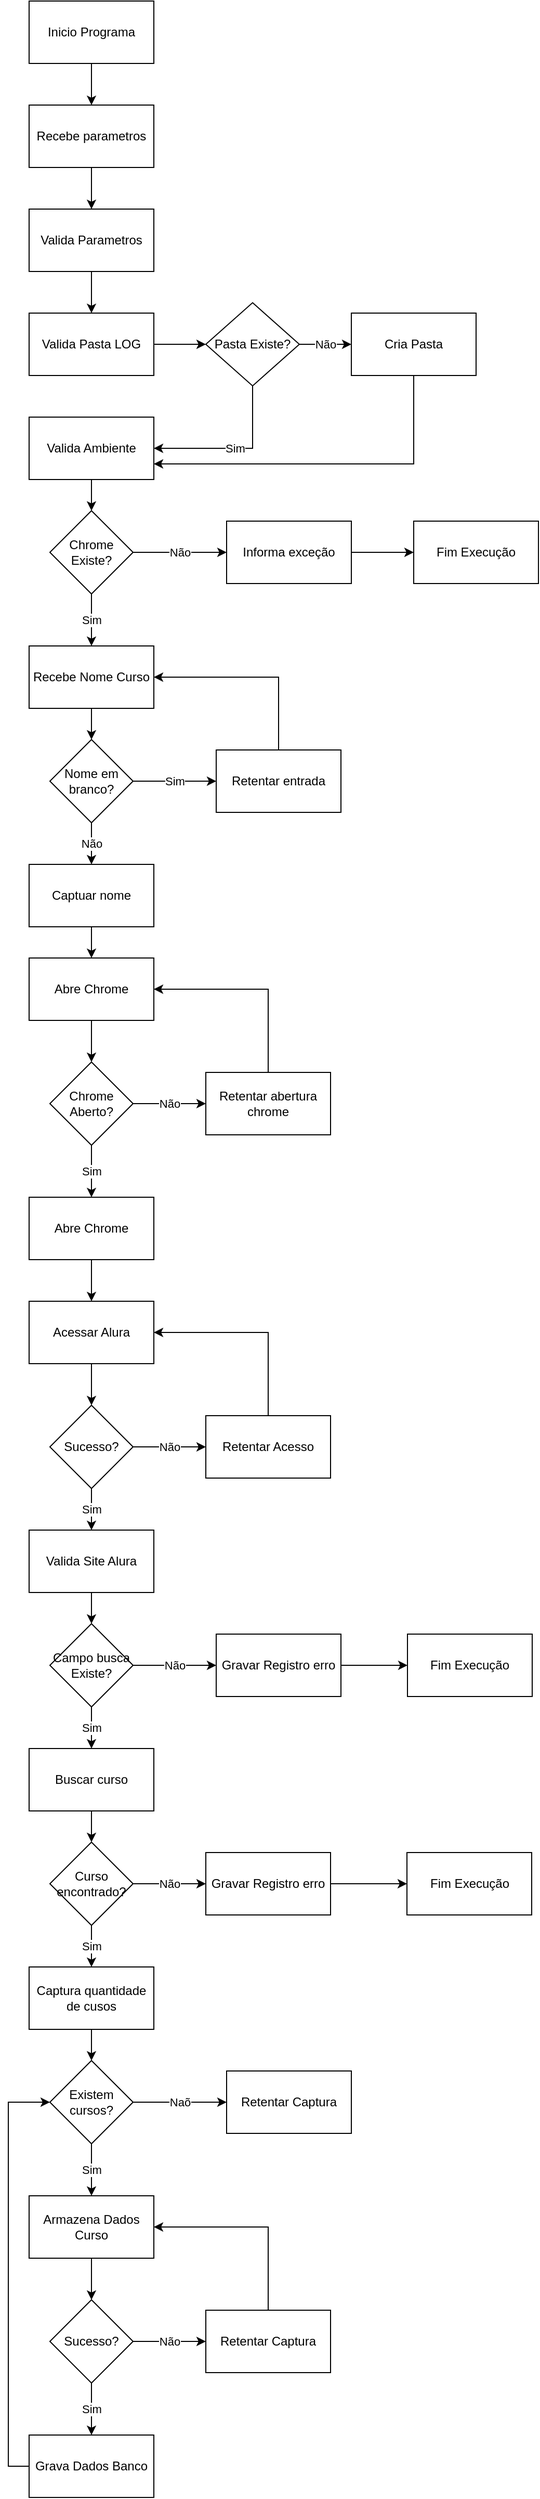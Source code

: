 <mxfile version="20.3.0" type="device"><diagram id="UJPH2ZQYphaxS8EfUfww" name="Página-1"><mxGraphModel dx="1018" dy="1700" grid="1" gridSize="10" guides="1" tooltips="1" connect="1" arrows="1" fold="1" page="1" pageScale="1" pageWidth="827" pageHeight="1169" math="0" shadow="0"><root><mxCell id="0"/><mxCell id="1" parent="0"/><mxCell id="Ck94WXgZyblLGc1j7kpH-4" style="edgeStyle=orthogonalEdgeStyle;rounded=0;orthogonalLoop=1;jettySize=auto;html=1;exitX=0.5;exitY=1;exitDx=0;exitDy=0;entryX=0.5;entryY=0;entryDx=0;entryDy=0;" edge="1" parent="1" source="j4ky8cEnAvulfvaqjkqF-1" target="Ck94WXgZyblLGc1j7kpH-3"><mxGeometry relative="1" as="geometry"/></mxCell><mxCell id="j4ky8cEnAvulfvaqjkqF-1" value="Recebe parametros" style="rounded=0;whiteSpace=wrap;html=1;" parent="1" vertex="1"><mxGeometry x="50" y="-50" width="120" height="60" as="geometry"/></mxCell><mxCell id="j4ky8cEnAvulfvaqjkqF-6" style="edgeStyle=orthogonalEdgeStyle;rounded=0;orthogonalLoop=1;jettySize=auto;html=1;exitX=0.5;exitY=1;exitDx=0;exitDy=0;" parent="1" source="j4ky8cEnAvulfvaqjkqF-2" target="j4ky8cEnAvulfvaqjkqF-5" edge="1"><mxGeometry relative="1" as="geometry"/></mxCell><mxCell id="j4ky8cEnAvulfvaqjkqF-2" value="Recebe Nome Curso" style="rounded=0;whiteSpace=wrap;html=1;" parent="1" vertex="1"><mxGeometry x="50" y="470" width="120" height="60" as="geometry"/></mxCell><mxCell id="j4ky8cEnAvulfvaqjkqF-8" value="Sim" style="edgeStyle=orthogonalEdgeStyle;rounded=0;orthogonalLoop=1;jettySize=auto;html=1;exitX=1;exitY=0.5;exitDx=0;exitDy=0;" parent="1" source="j4ky8cEnAvulfvaqjkqF-5" target="j4ky8cEnAvulfvaqjkqF-7" edge="1"><mxGeometry relative="1" as="geometry"/></mxCell><mxCell id="j4ky8cEnAvulfvaqjkqF-11" value="Não" style="edgeStyle=orthogonalEdgeStyle;rounded=0;orthogonalLoop=1;jettySize=auto;html=1;exitX=0.5;exitY=1;exitDx=0;exitDy=0;" parent="1" source="j4ky8cEnAvulfvaqjkqF-5" target="j4ky8cEnAvulfvaqjkqF-10" edge="1"><mxGeometry relative="1" as="geometry"/></mxCell><mxCell id="j4ky8cEnAvulfvaqjkqF-5" value="Nome em branco?" style="rhombus;whiteSpace=wrap;html=1;" parent="1" vertex="1"><mxGeometry x="70" y="560" width="80" height="80" as="geometry"/></mxCell><mxCell id="j4ky8cEnAvulfvaqjkqF-9" style="edgeStyle=orthogonalEdgeStyle;rounded=0;orthogonalLoop=1;jettySize=auto;html=1;exitX=0.5;exitY=0;exitDx=0;exitDy=0;entryX=1;entryY=0.5;entryDx=0;entryDy=0;" parent="1" source="j4ky8cEnAvulfvaqjkqF-7" target="j4ky8cEnAvulfvaqjkqF-2" edge="1"><mxGeometry relative="1" as="geometry"/></mxCell><mxCell id="j4ky8cEnAvulfvaqjkqF-7" value="Retentar entrada" style="rounded=0;whiteSpace=wrap;html=1;" parent="1" vertex="1"><mxGeometry x="230" y="570" width="120" height="60" as="geometry"/></mxCell><mxCell id="j4ky8cEnAvulfvaqjkqF-30" style="edgeStyle=orthogonalEdgeStyle;rounded=0;orthogonalLoop=1;jettySize=auto;html=1;exitX=0.5;exitY=1;exitDx=0;exitDy=0;entryX=0.5;entryY=0;entryDx=0;entryDy=0;" parent="1" source="j4ky8cEnAvulfvaqjkqF-10" target="j4ky8cEnAvulfvaqjkqF-29" edge="1"><mxGeometry relative="1" as="geometry"/></mxCell><mxCell id="j4ky8cEnAvulfvaqjkqF-10" value="Captuar nome" style="rounded=0;whiteSpace=wrap;html=1;" parent="1" vertex="1"><mxGeometry x="50" y="680" width="120" height="60" as="geometry"/></mxCell><mxCell id="j4ky8cEnAvulfvaqjkqF-19" style="edgeStyle=orthogonalEdgeStyle;rounded=0;orthogonalLoop=1;jettySize=auto;html=1;exitX=1;exitY=0.5;exitDx=0;exitDy=0;entryX=0;entryY=0.5;entryDx=0;entryDy=0;" parent="1" source="j4ky8cEnAvulfvaqjkqF-12" target="j4ky8cEnAvulfvaqjkqF-18" edge="1"><mxGeometry relative="1" as="geometry"/></mxCell><mxCell id="j4ky8cEnAvulfvaqjkqF-12" value="Valida Pasta LOG" style="rounded=0;whiteSpace=wrap;html=1;" parent="1" vertex="1"><mxGeometry x="50" y="150" width="120" height="60" as="geometry"/></mxCell><mxCell id="j4ky8cEnAvulfvaqjkqF-24" style="edgeStyle=orthogonalEdgeStyle;rounded=0;orthogonalLoop=1;jettySize=auto;html=1;exitX=0.5;exitY=1;exitDx=0;exitDy=0;" parent="1" source="j4ky8cEnAvulfvaqjkqF-13" target="j4ky8cEnAvulfvaqjkqF-17" edge="1"><mxGeometry relative="1" as="geometry"/></mxCell><mxCell id="j4ky8cEnAvulfvaqjkqF-13" value="Valida Ambiente" style="rounded=0;whiteSpace=wrap;html=1;" parent="1" vertex="1"><mxGeometry x="50" y="250" width="120" height="60" as="geometry"/></mxCell><mxCell id="j4ky8cEnAvulfvaqjkqF-27" value="Sim" style="edgeStyle=orthogonalEdgeStyle;rounded=0;orthogonalLoop=1;jettySize=auto;html=1;exitX=0.5;exitY=1;exitDx=0;exitDy=0;" parent="1" source="j4ky8cEnAvulfvaqjkqF-17" target="j4ky8cEnAvulfvaqjkqF-2" edge="1"><mxGeometry relative="1" as="geometry"/></mxCell><mxCell id="j4ky8cEnAvulfvaqjkqF-80" value="Não" style="edgeStyle=orthogonalEdgeStyle;rounded=0;orthogonalLoop=1;jettySize=auto;html=1;exitX=1;exitY=0.5;exitDx=0;exitDy=0;" parent="1" source="j4ky8cEnAvulfvaqjkqF-17" target="j4ky8cEnAvulfvaqjkqF-79" edge="1"><mxGeometry relative="1" as="geometry"/></mxCell><mxCell id="j4ky8cEnAvulfvaqjkqF-17" value="Chrome Existe?" style="rhombus;whiteSpace=wrap;html=1;" parent="1" vertex="1"><mxGeometry x="70" y="340" width="80" height="80" as="geometry"/></mxCell><mxCell id="j4ky8cEnAvulfvaqjkqF-20" value="Sim" style="edgeStyle=orthogonalEdgeStyle;rounded=0;orthogonalLoop=1;jettySize=auto;html=1;exitX=0.5;exitY=1;exitDx=0;exitDy=0;entryX=1;entryY=0.5;entryDx=0;entryDy=0;" parent="1" source="j4ky8cEnAvulfvaqjkqF-18" target="j4ky8cEnAvulfvaqjkqF-13" edge="1"><mxGeometry relative="1" as="geometry"/></mxCell><mxCell id="j4ky8cEnAvulfvaqjkqF-22" value="Não" style="edgeStyle=orthogonalEdgeStyle;rounded=0;orthogonalLoop=1;jettySize=auto;html=1;exitX=1;exitY=0.5;exitDx=0;exitDy=0;entryX=0;entryY=0.5;entryDx=0;entryDy=0;" parent="1" source="j4ky8cEnAvulfvaqjkqF-18" target="j4ky8cEnAvulfvaqjkqF-21" edge="1"><mxGeometry relative="1" as="geometry"/></mxCell><mxCell id="j4ky8cEnAvulfvaqjkqF-18" value="Pasta Existe?" style="rhombus;whiteSpace=wrap;html=1;" parent="1" vertex="1"><mxGeometry x="220" y="140" width="90" height="80" as="geometry"/></mxCell><mxCell id="j4ky8cEnAvulfvaqjkqF-23" style="edgeStyle=orthogonalEdgeStyle;rounded=0;orthogonalLoop=1;jettySize=auto;html=1;exitX=0.5;exitY=1;exitDx=0;exitDy=0;entryX=1;entryY=0.75;entryDx=0;entryDy=0;" parent="1" source="j4ky8cEnAvulfvaqjkqF-21" target="j4ky8cEnAvulfvaqjkqF-13" edge="1"><mxGeometry relative="1" as="geometry"/></mxCell><mxCell id="j4ky8cEnAvulfvaqjkqF-21" value="Cria Pasta&lt;br&gt;" style="rounded=0;whiteSpace=wrap;html=1;" parent="1" vertex="1"><mxGeometry x="360" y="150" width="120" height="60" as="geometry"/></mxCell><mxCell id="j4ky8cEnAvulfvaqjkqF-25" value="Fim Execução" style="rounded=0;whiteSpace=wrap;html=1;" parent="1" vertex="1"><mxGeometry x="420" y="350" width="120" height="60" as="geometry"/></mxCell><mxCell id="j4ky8cEnAvulfvaqjkqF-32" style="edgeStyle=orthogonalEdgeStyle;rounded=0;orthogonalLoop=1;jettySize=auto;html=1;exitX=0.5;exitY=1;exitDx=0;exitDy=0;" parent="1" source="j4ky8cEnAvulfvaqjkqF-29" target="j4ky8cEnAvulfvaqjkqF-31" edge="1"><mxGeometry relative="1" as="geometry"/></mxCell><mxCell id="j4ky8cEnAvulfvaqjkqF-29" value="Abre Chrome" style="rounded=0;whiteSpace=wrap;html=1;" parent="1" vertex="1"><mxGeometry x="50" y="770" width="120" height="60" as="geometry"/></mxCell><mxCell id="j4ky8cEnAvulfvaqjkqF-34" value="Não" style="edgeStyle=orthogonalEdgeStyle;rounded=0;orthogonalLoop=1;jettySize=auto;html=1;exitX=1;exitY=0.5;exitDx=0;exitDy=0;" parent="1" source="j4ky8cEnAvulfvaqjkqF-31" target="j4ky8cEnAvulfvaqjkqF-33" edge="1"><mxGeometry relative="1" as="geometry"/></mxCell><mxCell id="j4ky8cEnAvulfvaqjkqF-37" value="Sim" style="edgeStyle=orthogonalEdgeStyle;rounded=0;orthogonalLoop=1;jettySize=auto;html=1;exitX=0.5;exitY=1;exitDx=0;exitDy=0;" parent="1" source="j4ky8cEnAvulfvaqjkqF-31" target="j4ky8cEnAvulfvaqjkqF-36" edge="1"><mxGeometry relative="1" as="geometry"/></mxCell><mxCell id="j4ky8cEnAvulfvaqjkqF-31" value="Chrome Aberto?" style="rhombus;whiteSpace=wrap;html=1;" parent="1" vertex="1"><mxGeometry x="70" y="870" width="80" height="80" as="geometry"/></mxCell><mxCell id="j4ky8cEnAvulfvaqjkqF-35" style="edgeStyle=orthogonalEdgeStyle;rounded=0;orthogonalLoop=1;jettySize=auto;html=1;exitX=0.5;exitY=0;exitDx=0;exitDy=0;entryX=1;entryY=0.5;entryDx=0;entryDy=0;" parent="1" source="j4ky8cEnAvulfvaqjkqF-33" target="j4ky8cEnAvulfvaqjkqF-29" edge="1"><mxGeometry relative="1" as="geometry"/></mxCell><mxCell id="j4ky8cEnAvulfvaqjkqF-33" value="Retentar abertura chrome" style="rounded=0;whiteSpace=wrap;html=1;" parent="1" vertex="1"><mxGeometry x="220" y="880" width="120" height="60" as="geometry"/></mxCell><mxCell id="j4ky8cEnAvulfvaqjkqF-39" style="edgeStyle=orthogonalEdgeStyle;rounded=0;orthogonalLoop=1;jettySize=auto;html=1;exitX=0.5;exitY=1;exitDx=0;exitDy=0;" parent="1" source="j4ky8cEnAvulfvaqjkqF-36" target="j4ky8cEnAvulfvaqjkqF-38" edge="1"><mxGeometry relative="1" as="geometry"><Array as="points"><mxPoint x="110" y="1090"/><mxPoint x="110" y="1090"/></Array></mxGeometry></mxCell><mxCell id="j4ky8cEnAvulfvaqjkqF-36" value="Abre Chrome" style="rounded=0;whiteSpace=wrap;html=1;" parent="1" vertex="1"><mxGeometry x="50" y="1000" width="120" height="60" as="geometry"/></mxCell><mxCell id="j4ky8cEnAvulfvaqjkqF-43" style="edgeStyle=orthogonalEdgeStyle;rounded=0;orthogonalLoop=1;jettySize=auto;html=1;exitX=0.5;exitY=1;exitDx=0;exitDy=0;" parent="1" source="j4ky8cEnAvulfvaqjkqF-38" target="j4ky8cEnAvulfvaqjkqF-41" edge="1"><mxGeometry relative="1" as="geometry"/></mxCell><mxCell id="j4ky8cEnAvulfvaqjkqF-38" value="Acessar Alura" style="rounded=0;whiteSpace=wrap;html=1;" parent="1" vertex="1"><mxGeometry x="50" y="1100" width="120" height="60" as="geometry"/></mxCell><mxCell id="j4ky8cEnAvulfvaqjkqF-45" value="Não" style="edgeStyle=orthogonalEdgeStyle;rounded=0;orthogonalLoop=1;jettySize=auto;html=1;exitX=1;exitY=0.5;exitDx=0;exitDy=0;entryX=0;entryY=0.5;entryDx=0;entryDy=0;" parent="1" source="j4ky8cEnAvulfvaqjkqF-41" target="j4ky8cEnAvulfvaqjkqF-44" edge="1"><mxGeometry relative="1" as="geometry"/></mxCell><mxCell id="j4ky8cEnAvulfvaqjkqF-48" value="Sim" style="edgeStyle=orthogonalEdgeStyle;rounded=0;orthogonalLoop=1;jettySize=auto;html=1;exitX=0.5;exitY=1;exitDx=0;exitDy=0;" parent="1" source="j4ky8cEnAvulfvaqjkqF-41" target="j4ky8cEnAvulfvaqjkqF-47" edge="1"><mxGeometry relative="1" as="geometry"/></mxCell><mxCell id="j4ky8cEnAvulfvaqjkqF-41" value="Sucesso?" style="rhombus;whiteSpace=wrap;html=1;" parent="1" vertex="1"><mxGeometry x="70" y="1200" width="80" height="80" as="geometry"/></mxCell><mxCell id="j4ky8cEnAvulfvaqjkqF-46" style="edgeStyle=orthogonalEdgeStyle;rounded=0;orthogonalLoop=1;jettySize=auto;html=1;exitX=0.5;exitY=0;exitDx=0;exitDy=0;entryX=1;entryY=0.5;entryDx=0;entryDy=0;" parent="1" source="j4ky8cEnAvulfvaqjkqF-44" target="j4ky8cEnAvulfvaqjkqF-38" edge="1"><mxGeometry relative="1" as="geometry"/></mxCell><mxCell id="j4ky8cEnAvulfvaqjkqF-44" value="Retentar Acesso" style="rounded=0;whiteSpace=wrap;html=1;" parent="1" vertex="1"><mxGeometry x="220" y="1210" width="120" height="60" as="geometry"/></mxCell><mxCell id="j4ky8cEnAvulfvaqjkqF-60" style="edgeStyle=orthogonalEdgeStyle;rounded=0;orthogonalLoop=1;jettySize=auto;html=1;exitX=0.5;exitY=1;exitDx=0;exitDy=0;entryX=0.5;entryY=0;entryDx=0;entryDy=0;" parent="1" source="j4ky8cEnAvulfvaqjkqF-47" target="j4ky8cEnAvulfvaqjkqF-59" edge="1"><mxGeometry relative="1" as="geometry"/></mxCell><mxCell id="j4ky8cEnAvulfvaqjkqF-47" value="Valida Site Alura" style="rounded=0;whiteSpace=wrap;html=1;" parent="1" vertex="1"><mxGeometry x="50" y="1320" width="120" height="60" as="geometry"/></mxCell><mxCell id="j4ky8cEnAvulfvaqjkqF-53" value="Não" style="edgeStyle=orthogonalEdgeStyle;rounded=0;orthogonalLoop=1;jettySize=auto;html=1;exitX=1;exitY=0.5;exitDx=0;exitDy=0;entryX=0;entryY=0.5;entryDx=0;entryDy=0;" parent="1" source="j4ky8cEnAvulfvaqjkqF-50" target="j4ky8cEnAvulfvaqjkqF-52" edge="1"><mxGeometry relative="1" as="geometry"/></mxCell><mxCell id="j4ky8cEnAvulfvaqjkqF-56" value="Sim" style="edgeStyle=orthogonalEdgeStyle;rounded=0;orthogonalLoop=1;jettySize=auto;html=1;exitX=0.5;exitY=1;exitDx=0;exitDy=0;" parent="1" source="j4ky8cEnAvulfvaqjkqF-50" target="j4ky8cEnAvulfvaqjkqF-55" edge="1"><mxGeometry relative="1" as="geometry"/></mxCell><mxCell id="j4ky8cEnAvulfvaqjkqF-50" value="Sucesso?" style="rhombus;whiteSpace=wrap;html=1;" parent="1" vertex="1"><mxGeometry x="70" y="2060" width="80" height="80" as="geometry"/></mxCell><mxCell id="j4ky8cEnAvulfvaqjkqF-83" style="edgeStyle=orthogonalEdgeStyle;rounded=0;orthogonalLoop=1;jettySize=auto;html=1;exitX=0.5;exitY=0;exitDx=0;exitDy=0;entryX=1;entryY=0.5;entryDx=0;entryDy=0;" parent="1" source="j4ky8cEnAvulfvaqjkqF-52" target="j4ky8cEnAvulfvaqjkqF-76" edge="1"><mxGeometry relative="1" as="geometry"/></mxCell><mxCell id="j4ky8cEnAvulfvaqjkqF-52" value="Retentar Captura" style="rounded=0;whiteSpace=wrap;html=1;" parent="1" vertex="1"><mxGeometry x="220" y="2070" width="120" height="60" as="geometry"/></mxCell><mxCell id="Ck94WXgZyblLGc1j7kpH-12" style="edgeStyle=orthogonalEdgeStyle;rounded=0;orthogonalLoop=1;jettySize=auto;html=1;exitX=0;exitY=0.5;exitDx=0;exitDy=0;entryX=0;entryY=0.5;entryDx=0;entryDy=0;" edge="1" parent="1" source="j4ky8cEnAvulfvaqjkqF-55" target="Ck94WXgZyblLGc1j7kpH-8"><mxGeometry relative="1" as="geometry"/></mxCell><mxCell id="j4ky8cEnAvulfvaqjkqF-55" value="Grava Dados Banco" style="rounded=0;whiteSpace=wrap;html=1;" parent="1" vertex="1"><mxGeometry x="50" y="2190" width="120" height="60" as="geometry"/></mxCell><mxCell id="j4ky8cEnAvulfvaqjkqF-64" value="Não" style="edgeStyle=orthogonalEdgeStyle;rounded=0;orthogonalLoop=1;jettySize=auto;html=1;exitX=1;exitY=0.5;exitDx=0;exitDy=0;" parent="1" source="j4ky8cEnAvulfvaqjkqF-59" target="j4ky8cEnAvulfvaqjkqF-63" edge="1"><mxGeometry relative="1" as="geometry"/></mxCell><mxCell id="j4ky8cEnAvulfvaqjkqF-67" value="Sim" style="edgeStyle=orthogonalEdgeStyle;rounded=0;orthogonalLoop=1;jettySize=auto;html=1;exitX=0.5;exitY=1;exitDx=0;exitDy=0;" parent="1" source="j4ky8cEnAvulfvaqjkqF-59" target="j4ky8cEnAvulfvaqjkqF-66" edge="1"><mxGeometry relative="1" as="geometry"/></mxCell><mxCell id="j4ky8cEnAvulfvaqjkqF-59" value="Campo busca Existe?" style="rhombus;whiteSpace=wrap;html=1;" parent="1" vertex="1"><mxGeometry x="70" y="1410" width="80" height="80" as="geometry"/></mxCell><mxCell id="j4ky8cEnAvulfvaqjkqF-62" value="Fim Execução" style="rounded=0;whiteSpace=wrap;html=1;" parent="1" vertex="1"><mxGeometry x="414" y="1420" width="120" height="60" as="geometry"/></mxCell><mxCell id="j4ky8cEnAvulfvaqjkqF-65" style="edgeStyle=orthogonalEdgeStyle;rounded=0;orthogonalLoop=1;jettySize=auto;html=1;exitX=1;exitY=0.5;exitDx=0;exitDy=0;" parent="1" source="j4ky8cEnAvulfvaqjkqF-63" target="j4ky8cEnAvulfvaqjkqF-62" edge="1"><mxGeometry relative="1" as="geometry"/></mxCell><mxCell id="j4ky8cEnAvulfvaqjkqF-63" value="Gravar Registro erro" style="rounded=0;whiteSpace=wrap;html=1;" parent="1" vertex="1"><mxGeometry x="230" y="1420" width="120" height="60" as="geometry"/></mxCell><mxCell id="j4ky8cEnAvulfvaqjkqF-70" style="edgeStyle=orthogonalEdgeStyle;rounded=0;orthogonalLoop=1;jettySize=auto;html=1;exitX=0.5;exitY=1;exitDx=0;exitDy=0;entryX=0.5;entryY=0;entryDx=0;entryDy=0;" parent="1" source="j4ky8cEnAvulfvaqjkqF-66" target="j4ky8cEnAvulfvaqjkqF-68" edge="1"><mxGeometry relative="1" as="geometry"/></mxCell><mxCell id="j4ky8cEnAvulfvaqjkqF-66" value="Buscar curso" style="rounded=0;whiteSpace=wrap;html=1;" parent="1" vertex="1"><mxGeometry x="50" y="1530" width="120" height="60" as="geometry"/></mxCell><mxCell id="j4ky8cEnAvulfvaqjkqF-75" value="Não" style="edgeStyle=orthogonalEdgeStyle;rounded=0;orthogonalLoop=1;jettySize=auto;html=1;exitX=1;exitY=0.5;exitDx=0;exitDy=0;" parent="1" source="j4ky8cEnAvulfvaqjkqF-68" target="j4ky8cEnAvulfvaqjkqF-73" edge="1"><mxGeometry relative="1" as="geometry"/></mxCell><mxCell id="Ck94WXgZyblLGc1j7kpH-7" value="Sim" style="edgeStyle=orthogonalEdgeStyle;rounded=0;orthogonalLoop=1;jettySize=auto;html=1;exitX=0.5;exitY=1;exitDx=0;exitDy=0;" edge="1" parent="1" source="j4ky8cEnAvulfvaqjkqF-68" target="Ck94WXgZyblLGc1j7kpH-6"><mxGeometry relative="1" as="geometry"/></mxCell><mxCell id="j4ky8cEnAvulfvaqjkqF-68" value="Curso encontrado?" style="rhombus;whiteSpace=wrap;html=1;" parent="1" vertex="1"><mxGeometry x="70" y="1620" width="80" height="80" as="geometry"/></mxCell><mxCell id="j4ky8cEnAvulfvaqjkqF-71" value="Fim Execução" style="rounded=0;whiteSpace=wrap;html=1;" parent="1" vertex="1"><mxGeometry x="413.5" y="1630" width="120" height="60" as="geometry"/></mxCell><mxCell id="j4ky8cEnAvulfvaqjkqF-72" style="edgeStyle=orthogonalEdgeStyle;rounded=0;orthogonalLoop=1;jettySize=auto;html=1;exitX=1;exitY=0.5;exitDx=0;exitDy=0;" parent="1" source="j4ky8cEnAvulfvaqjkqF-73" target="j4ky8cEnAvulfvaqjkqF-71" edge="1"><mxGeometry relative="1" as="geometry"/></mxCell><mxCell id="j4ky8cEnAvulfvaqjkqF-73" value="Gravar Registro erro" style="rounded=0;whiteSpace=wrap;html=1;" parent="1" vertex="1"><mxGeometry x="220" y="1630" width="120" height="60" as="geometry"/></mxCell><mxCell id="j4ky8cEnAvulfvaqjkqF-78" style="edgeStyle=orthogonalEdgeStyle;rounded=0;orthogonalLoop=1;jettySize=auto;html=1;exitX=0.5;exitY=1;exitDx=0;exitDy=0;entryX=0.5;entryY=0;entryDx=0;entryDy=0;" parent="1" source="j4ky8cEnAvulfvaqjkqF-76" target="j4ky8cEnAvulfvaqjkqF-50" edge="1"><mxGeometry relative="1" as="geometry"/></mxCell><mxCell id="j4ky8cEnAvulfvaqjkqF-76" value="Armazena Dados Curso" style="rounded=0;whiteSpace=wrap;html=1;" parent="1" vertex="1"><mxGeometry x="50" y="1960" width="120" height="60" as="geometry"/></mxCell><mxCell id="j4ky8cEnAvulfvaqjkqF-81" style="edgeStyle=orthogonalEdgeStyle;rounded=0;orthogonalLoop=1;jettySize=auto;html=1;exitX=1;exitY=0.5;exitDx=0;exitDy=0;entryX=0;entryY=0.5;entryDx=0;entryDy=0;" parent="1" source="j4ky8cEnAvulfvaqjkqF-79" target="j4ky8cEnAvulfvaqjkqF-25" edge="1"><mxGeometry relative="1" as="geometry"/></mxCell><mxCell id="j4ky8cEnAvulfvaqjkqF-79" value="Informa exceção" style="rounded=0;whiteSpace=wrap;html=1;" parent="1" vertex="1"><mxGeometry x="240" y="350" width="120" height="60" as="geometry"/></mxCell><mxCell id="Ck94WXgZyblLGc1j7kpH-2" style="edgeStyle=orthogonalEdgeStyle;rounded=0;orthogonalLoop=1;jettySize=auto;html=1;exitX=0.5;exitY=1;exitDx=0;exitDy=0;" edge="1" parent="1" source="Ck94WXgZyblLGc1j7kpH-1" target="j4ky8cEnAvulfvaqjkqF-1"><mxGeometry relative="1" as="geometry"/></mxCell><mxCell id="Ck94WXgZyblLGc1j7kpH-1" value="Inicio Programa" style="rounded=0;whiteSpace=wrap;html=1;" vertex="1" parent="1"><mxGeometry x="50" y="-150" width="120" height="60" as="geometry"/></mxCell><mxCell id="Ck94WXgZyblLGc1j7kpH-5" style="edgeStyle=orthogonalEdgeStyle;rounded=0;orthogonalLoop=1;jettySize=auto;html=1;exitX=0.5;exitY=1;exitDx=0;exitDy=0;" edge="1" parent="1" source="Ck94WXgZyblLGc1j7kpH-3" target="j4ky8cEnAvulfvaqjkqF-12"><mxGeometry relative="1" as="geometry"/></mxCell><mxCell id="Ck94WXgZyblLGc1j7kpH-3" value="Valida Parametros" style="rounded=0;whiteSpace=wrap;html=1;" vertex="1" parent="1"><mxGeometry x="50" y="50" width="120" height="60" as="geometry"/></mxCell><mxCell id="Ck94WXgZyblLGc1j7kpH-9" style="edgeStyle=orthogonalEdgeStyle;rounded=0;orthogonalLoop=1;jettySize=auto;html=1;exitX=0.5;exitY=1;exitDx=0;exitDy=0;entryX=0.5;entryY=0;entryDx=0;entryDy=0;" edge="1" parent="1" source="Ck94WXgZyblLGc1j7kpH-6" target="Ck94WXgZyblLGc1j7kpH-8"><mxGeometry relative="1" as="geometry"/></mxCell><mxCell id="Ck94WXgZyblLGc1j7kpH-6" value="Captura quantidade de cusos" style="rounded=0;whiteSpace=wrap;html=1;" vertex="1" parent="1"><mxGeometry x="50" y="1740" width="120" height="60" as="geometry"/></mxCell><mxCell id="Ck94WXgZyblLGc1j7kpH-10" value="Sim" style="edgeStyle=orthogonalEdgeStyle;rounded=0;orthogonalLoop=1;jettySize=auto;html=1;exitX=0.5;exitY=1;exitDx=0;exitDy=0;" edge="1" parent="1" source="Ck94WXgZyblLGc1j7kpH-8" target="j4ky8cEnAvulfvaqjkqF-76"><mxGeometry relative="1" as="geometry"/></mxCell><mxCell id="Ck94WXgZyblLGc1j7kpH-13" value="Naõ" style="edgeStyle=orthogonalEdgeStyle;rounded=0;orthogonalLoop=1;jettySize=auto;html=1;exitX=1;exitY=0.5;exitDx=0;exitDy=0;" edge="1" parent="1" source="Ck94WXgZyblLGc1j7kpH-8" target="Ck94WXgZyblLGc1j7kpH-14"><mxGeometry relative="1" as="geometry"><mxPoint x="230" y="1870" as="targetPoint"/></mxGeometry></mxCell><mxCell id="Ck94WXgZyblLGc1j7kpH-8" value="Existem cursos?" style="rhombus;whiteSpace=wrap;html=1;" vertex="1" parent="1"><mxGeometry x="70" y="1830" width="80" height="80" as="geometry"/></mxCell><mxCell id="Ck94WXgZyblLGc1j7kpH-14" value="Retentar Captura" style="rounded=0;whiteSpace=wrap;html=1;" vertex="1" parent="1"><mxGeometry x="240" y="1840" width="120" height="60" as="geometry"/></mxCell></root></mxGraphModel></diagram></mxfile>